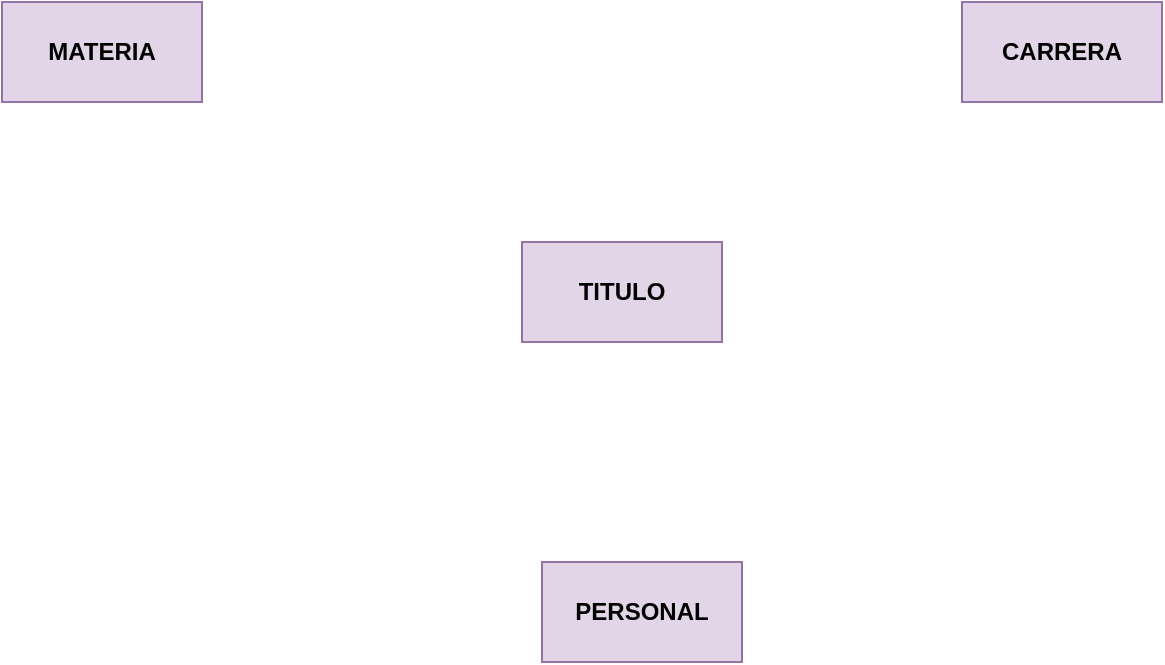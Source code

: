<mxfile version="22.0.8" type="github">
  <diagram name="Página-1" id="HSlP6FoqzkFBQRf3kzmR">
    <mxGraphModel dx="753" dy="479" grid="1" gridSize="10" guides="1" tooltips="1" connect="1" arrows="1" fold="1" page="1" pageScale="1" pageWidth="1920" pageHeight="1200" math="0" shadow="0">
      <root>
        <mxCell id="0" />
        <mxCell id="1" parent="0" />
        <mxCell id="H_gzaQT-T3fIODqOxsTe-1" value="TITULO" style="rounded=0;whiteSpace=wrap;html=1;fillColor=#e1d5e7;strokeColor=#9673a6;fontStyle=1" vertex="1" parent="1">
          <mxGeometry x="450" y="220" width="100" height="50" as="geometry" />
        </mxCell>
        <mxCell id="H_gzaQT-T3fIODqOxsTe-2" value="PERSONAL" style="rounded=0;whiteSpace=wrap;html=1;fillColor=#e1d5e7;strokeColor=#9673a6;fontStyle=1" vertex="1" parent="1">
          <mxGeometry x="460" y="380" width="100" height="50" as="geometry" />
        </mxCell>
        <mxCell id="H_gzaQT-T3fIODqOxsTe-3" value="CARRERA" style="rounded=0;whiteSpace=wrap;html=1;fillColor=#e1d5e7;strokeColor=#9673a6;fontStyle=1" vertex="1" parent="1">
          <mxGeometry x="670" y="100" width="100" height="50" as="geometry" />
        </mxCell>
        <mxCell id="H_gzaQT-T3fIODqOxsTe-4" value="MATERIA" style="rounded=0;whiteSpace=wrap;html=1;fillColor=#e1d5e7;strokeColor=#9673a6;fontStyle=1" vertex="1" parent="1">
          <mxGeometry x="190" y="100" width="100" height="50" as="geometry" />
        </mxCell>
      </root>
    </mxGraphModel>
  </diagram>
</mxfile>

